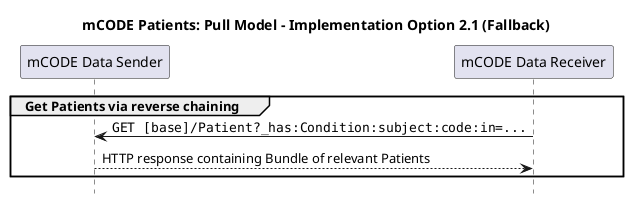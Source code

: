 @startuml
skinparam defaultFontName Arial

title mCODE Patients: Pull Model - Implementation Option 2.1 (Fallback)
hide footbox
participant "mCODE Data Sender" as Sender
participant "mCODE Data Receiver" as Receiver

group Get Patients via reverse chaining
    "Receiver" -> "Sender" : ""GET [base]/Patient?_has:Condition:subject:code:in=...""
    "Sender" --> "Receiver" : HTTP response containing Bundle of relevant Patients
end

@enduml
